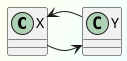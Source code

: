 @startuml "rm-bidirectionality"

skinparam backgroundcolor Ivory/Azure

X -> Y
X <- Y

class X {
}

class Y {
}

@enduml

@startuml "rm-bidirectionality2"

skinparam backgroundcolor Ivory/Azure

X <-> Y

class X {

}

class Y {

}

@enduml
